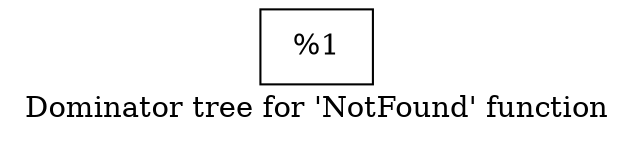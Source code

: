 digraph "Dominator tree for 'NotFound' function" {
	label="Dominator tree for 'NotFound' function";

	Node0x25a8f50 [shape=record,label="{%1}"];
}
